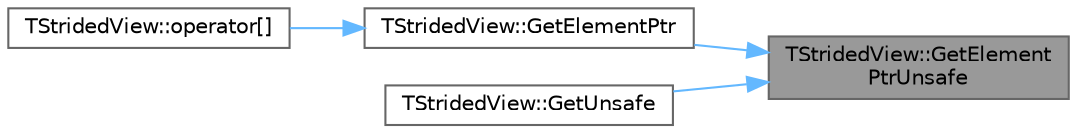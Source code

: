 digraph "TStridedView::GetElementPtrUnsafe"
{
 // INTERACTIVE_SVG=YES
 // LATEX_PDF_SIZE
  bgcolor="transparent";
  edge [fontname=Helvetica,fontsize=10,labelfontname=Helvetica,labelfontsize=10];
  node [fontname=Helvetica,fontsize=10,shape=box,height=0.2,width=0.4];
  rankdir="RL";
  Node1 [id="Node000001",label="TStridedView::GetElement\lPtrUnsafe",height=0.2,width=0.4,color="gray40", fillcolor="grey60", style="filled", fontcolor="black",tooltip=" "];
  Node1 -> Node2 [id="edge1_Node000001_Node000002",dir="back",color="steelblue1",style="solid",tooltip=" "];
  Node2 [id="Node000002",label="TStridedView::GetElementPtr",height=0.2,width=0.4,color="grey40", fillcolor="white", style="filled",URL="$d0/dab/classTStridedView.html#a453bf2bb61e88e1c8553baf5fbdb5b4c",tooltip=" "];
  Node2 -> Node3 [id="edge2_Node000002_Node000003",dir="back",color="steelblue1",style="solid",tooltip=" "];
  Node3 [id="Node000003",label="TStridedView::operator[]",height=0.2,width=0.4,color="grey40", fillcolor="white", style="filled",URL="$d0/dab/classTStridedView.html#a6d1b173f785802bcd44d39fb7664dbdb",tooltip=" "];
  Node1 -> Node4 [id="edge3_Node000001_Node000004",dir="back",color="steelblue1",style="solid",tooltip=" "];
  Node4 [id="Node000004",label="TStridedView::GetUnsafe",height=0.2,width=0.4,color="grey40", fillcolor="white", style="filled",URL="$d0/dab/classTStridedView.html#a694e8689f47eac77993123953f578220",tooltip=" "];
}
